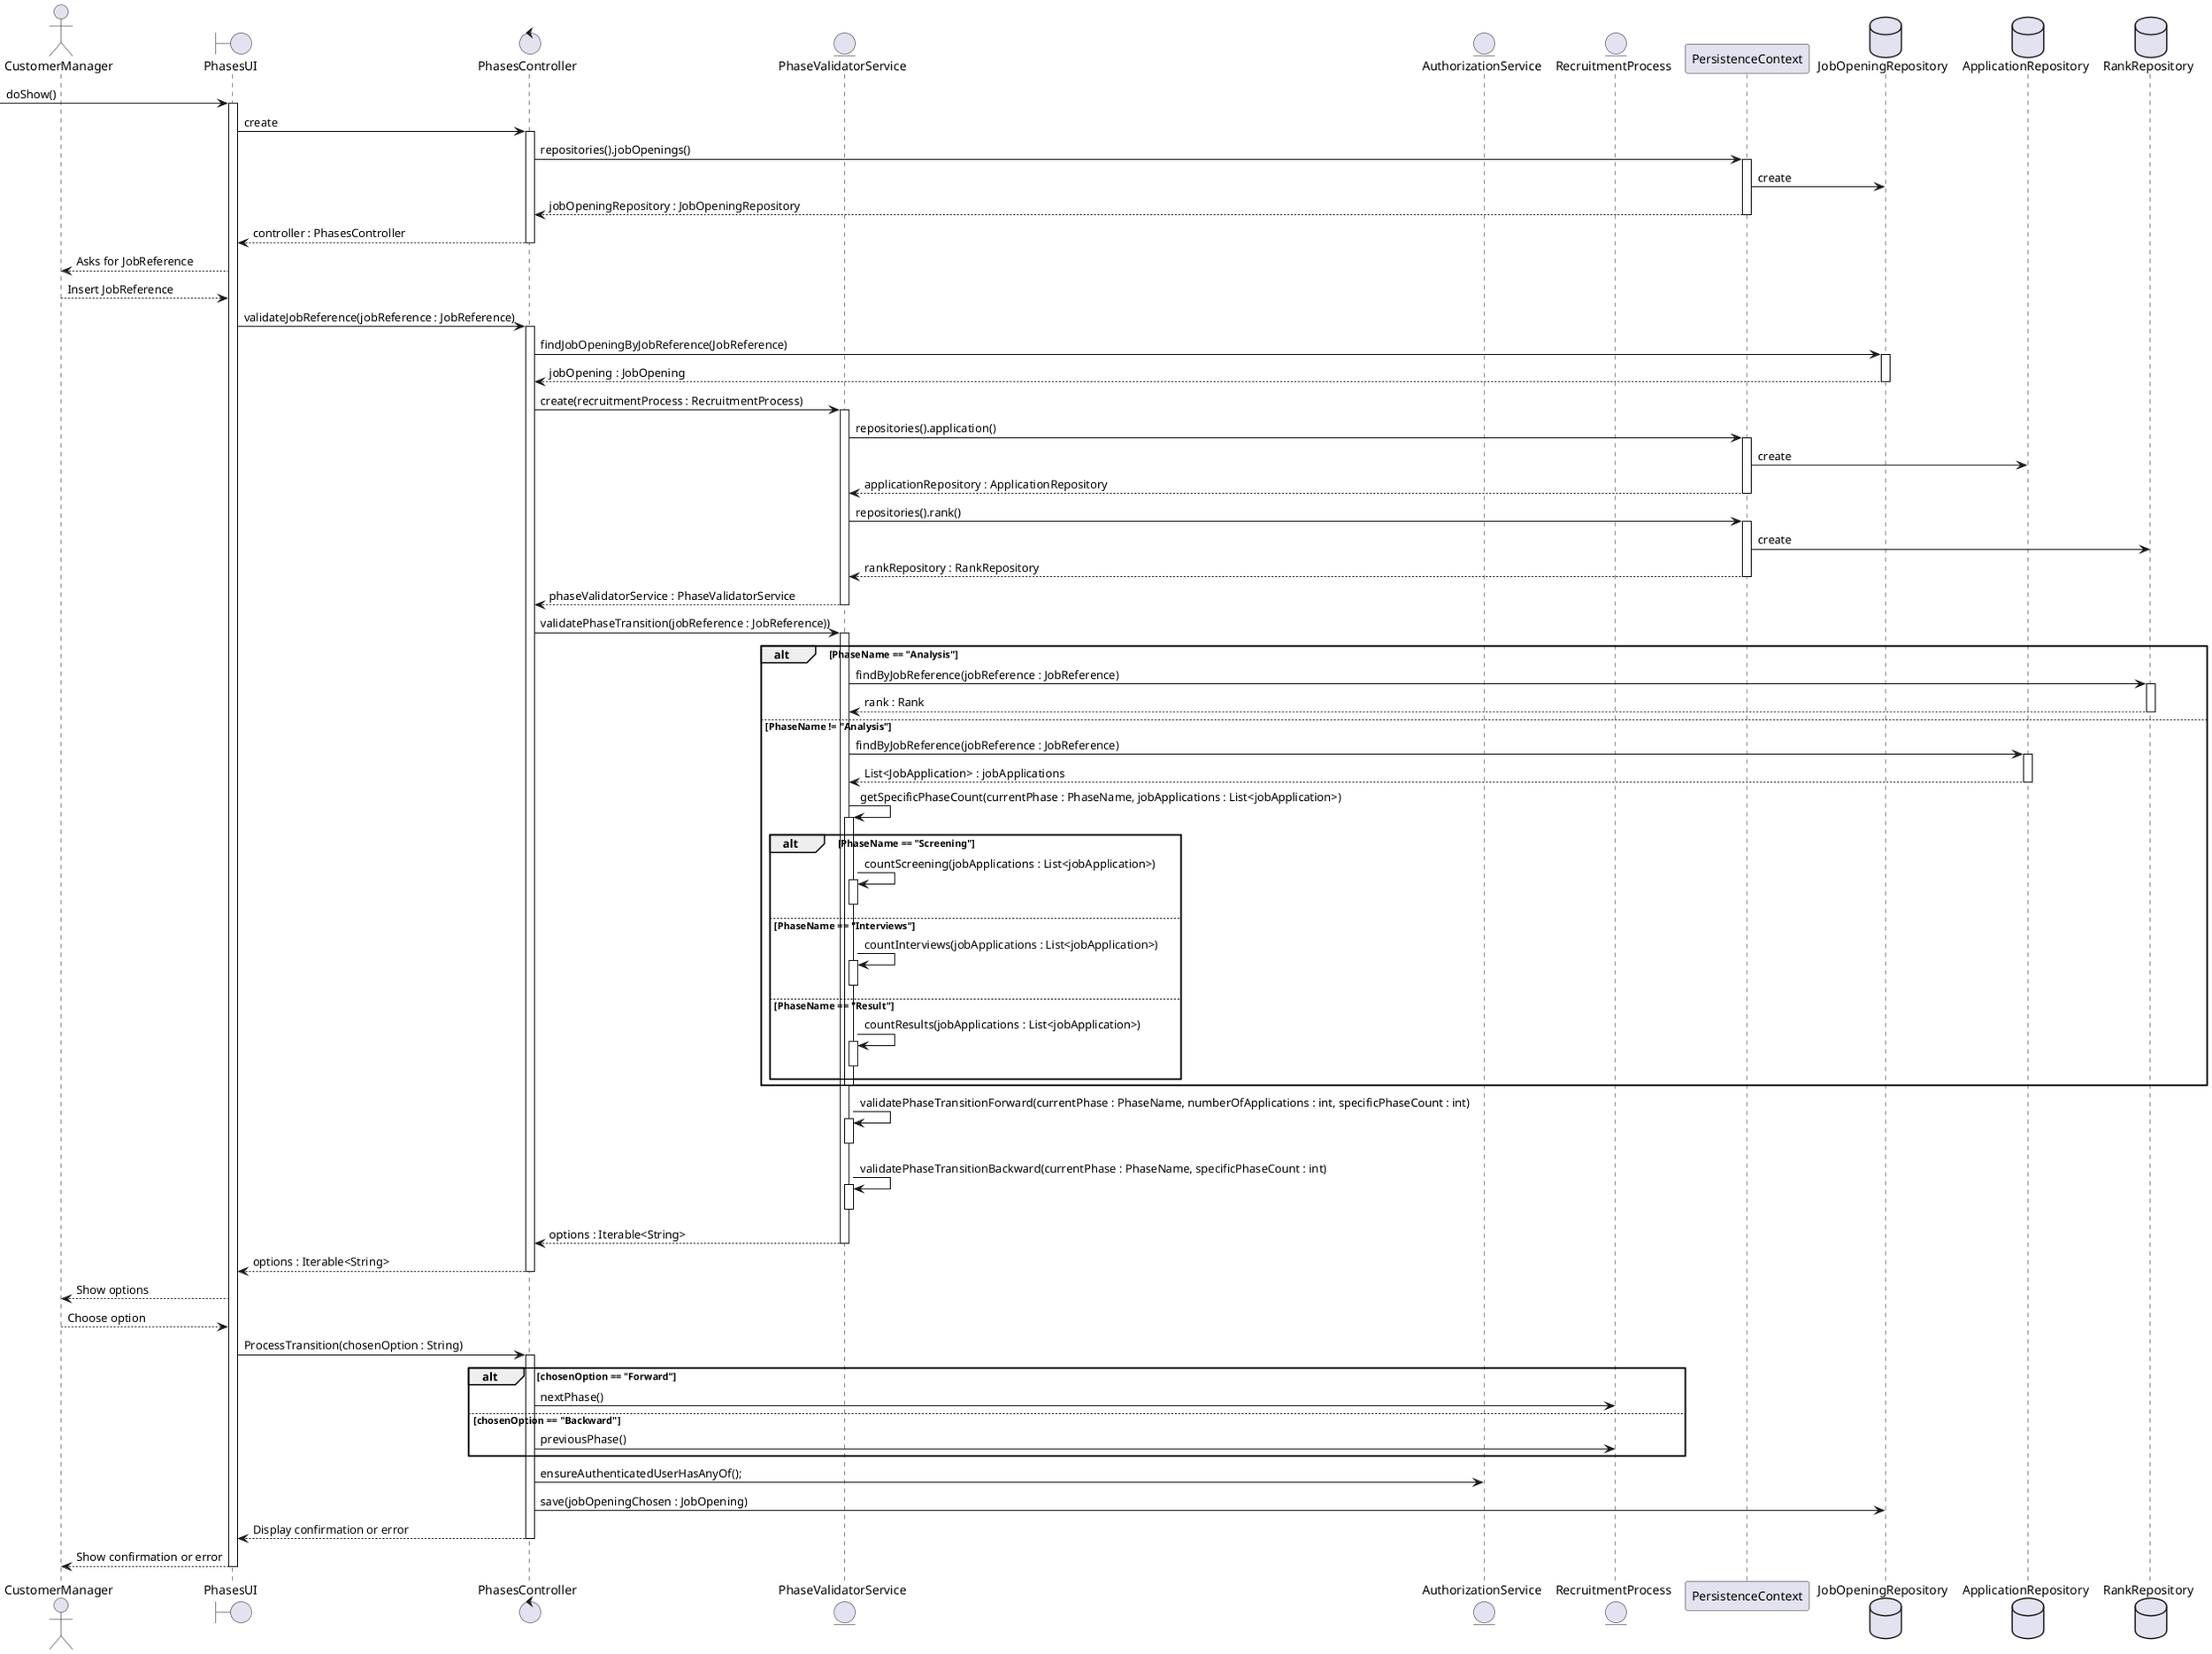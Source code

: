 @startuml SequenceDiagram
actor CustomerManager
boundary PhasesUI
control PhasesController
entity PhaseValidatorService
entity AuthorizationService
entity RecruitmentProcess
participant PersistenceContext
database JobOpeningRepository
database ApplicationRepository
database RankRepository

-> PhasesUI: doShow()
activate PhasesUI
PhasesUI -> PhasesController : create
activate PhasesController
PhasesController -> PersistenceContext : repositories().jobOpenings()
activate PersistenceContext
PersistenceContext -> JobOpeningRepository : create
PersistenceContext --> PhasesController : jobOpeningRepository : JobOpeningRepository
deactivate PersistenceContext
PhasesController --> PhasesUI : controller : PhasesController
deactivate PhasesController
PhasesUI --> CustomerManager: Asks for JobReference
CustomerManager --> PhasesUI: Insert JobReference
PhasesUI -> PhasesController: validateJobReference(jobReference : JobReference)
activate PhasesController
PhasesController -> JobOpeningRepository: findJobOpeningByJobReference(JobReference)
activate JobOpeningRepository
JobOpeningRepository --> PhasesController: jobOpening : JobOpening
deactivate JobOpeningRepository
PhasesController -> PhaseValidatorService : create(recruitmentProcess : RecruitmentProcess)
activate PhaseValidatorService
PhaseValidatorService -> PersistenceContext : repositories().application()
activate PersistenceContext
PersistenceContext -> ApplicationRepository : create
PersistenceContext --> PhaseValidatorService : applicationRepository : ApplicationRepository
deactivate PersistenceContext
PhaseValidatorService -> PersistenceContext : repositories().rank()
activate PersistenceContext
PersistenceContext -> RankRepository : create
PersistenceContext --> PhaseValidatorService : rankRepository : RankRepository
deactivate PersistenceContext
PhaseValidatorService --> PhasesController: phaseValidatorService : PhaseValidatorService
deactivate PhaseValidatorService
PhasesController -> PhaseValidatorService: validatePhaseTransition(jobReference : JobReference))
activate PhaseValidatorService
alt PhaseName == "Analysis"
PhaseValidatorService -> RankRepository : findByJobReference(jobReference : JobReference)
activate RankRepository
RankRepository --> PhaseValidatorService: rank : Rank
deactivate RankRepository
else PhaseName != "Analysis"
PhaseValidatorService -> ApplicationRepository : findByJobReference(jobReference : JobReference)
activate ApplicationRepository
ApplicationRepository --> PhaseValidatorService: List<JobApplication> : jobApplications
deactivate ApplicationRepository
PhaseValidatorService -> PhaseValidatorService : getSpecificPhaseCount(currentPhase : PhaseName, jobApplications : List<jobApplication>)
activate PhaseValidatorService
    alt PhaseName == "Screening"
    PhaseValidatorService -> PhaseValidatorService : countScreening(jobApplications : List<jobApplication>)
    activate PhaseValidatorService
    deactivate PhaseValidatorService
    else PhaseName == "Interviews"
    PhaseValidatorService -> PhaseValidatorService : countInterviews(jobApplications : List<jobApplication>)
    activate PhaseValidatorService
    deactivate PhaseValidatorService
    else PhaseName == "Result"
    PhaseValidatorService -> PhaseValidatorService : countResults(jobApplications : List<jobApplication>)
    activate PhaseValidatorService
    deactivate PhaseValidatorService
    end
    deactivate PhaseValidatorService
end
PhaseValidatorService -> PhaseValidatorService : validatePhaseTransitionForward(currentPhase : PhaseName, numberOfApplications : int, specificPhaseCount : int)
activate PhaseValidatorService
deactivate PhaseValidatorService
PhaseValidatorService -> PhaseValidatorService : validatePhaseTransitionBackward(currentPhase : PhaseName, specificPhaseCount : int)
activate PhaseValidatorService
deactivate PhaseValidatorService
PhaseValidatorService --> PhasesController: options : Iterable<String>
deactivate PhaseValidatorService
PhasesController --> PhasesUI: options : Iterable<String>
deactivate PhasesController
PhasesUI --> CustomerManager: Show options
CustomerManager --> PhasesUI: Choose option
PhasesUI -> PhasesController: ProcessTransition(chosenOption : String)
activate PhasesController
alt chosenOption == "Forward"
PhasesController -> RecruitmentProcess: nextPhase()
else chosenOption == "Backward"
PhasesController -> RecruitmentProcess: previousPhase()
end
PhasesController -> AuthorizationService : ensureAuthenticatedUserHasAnyOf();
PhasesController -> JobOpeningRepository : save(jobOpeningChosen : JobOpening)
PhasesController --> PhasesUI: Display confirmation or error
deactivate PhasesController
PhasesUI --> CustomerManager: Show confirmation or error
deactivate PhasesUI
@enduml
